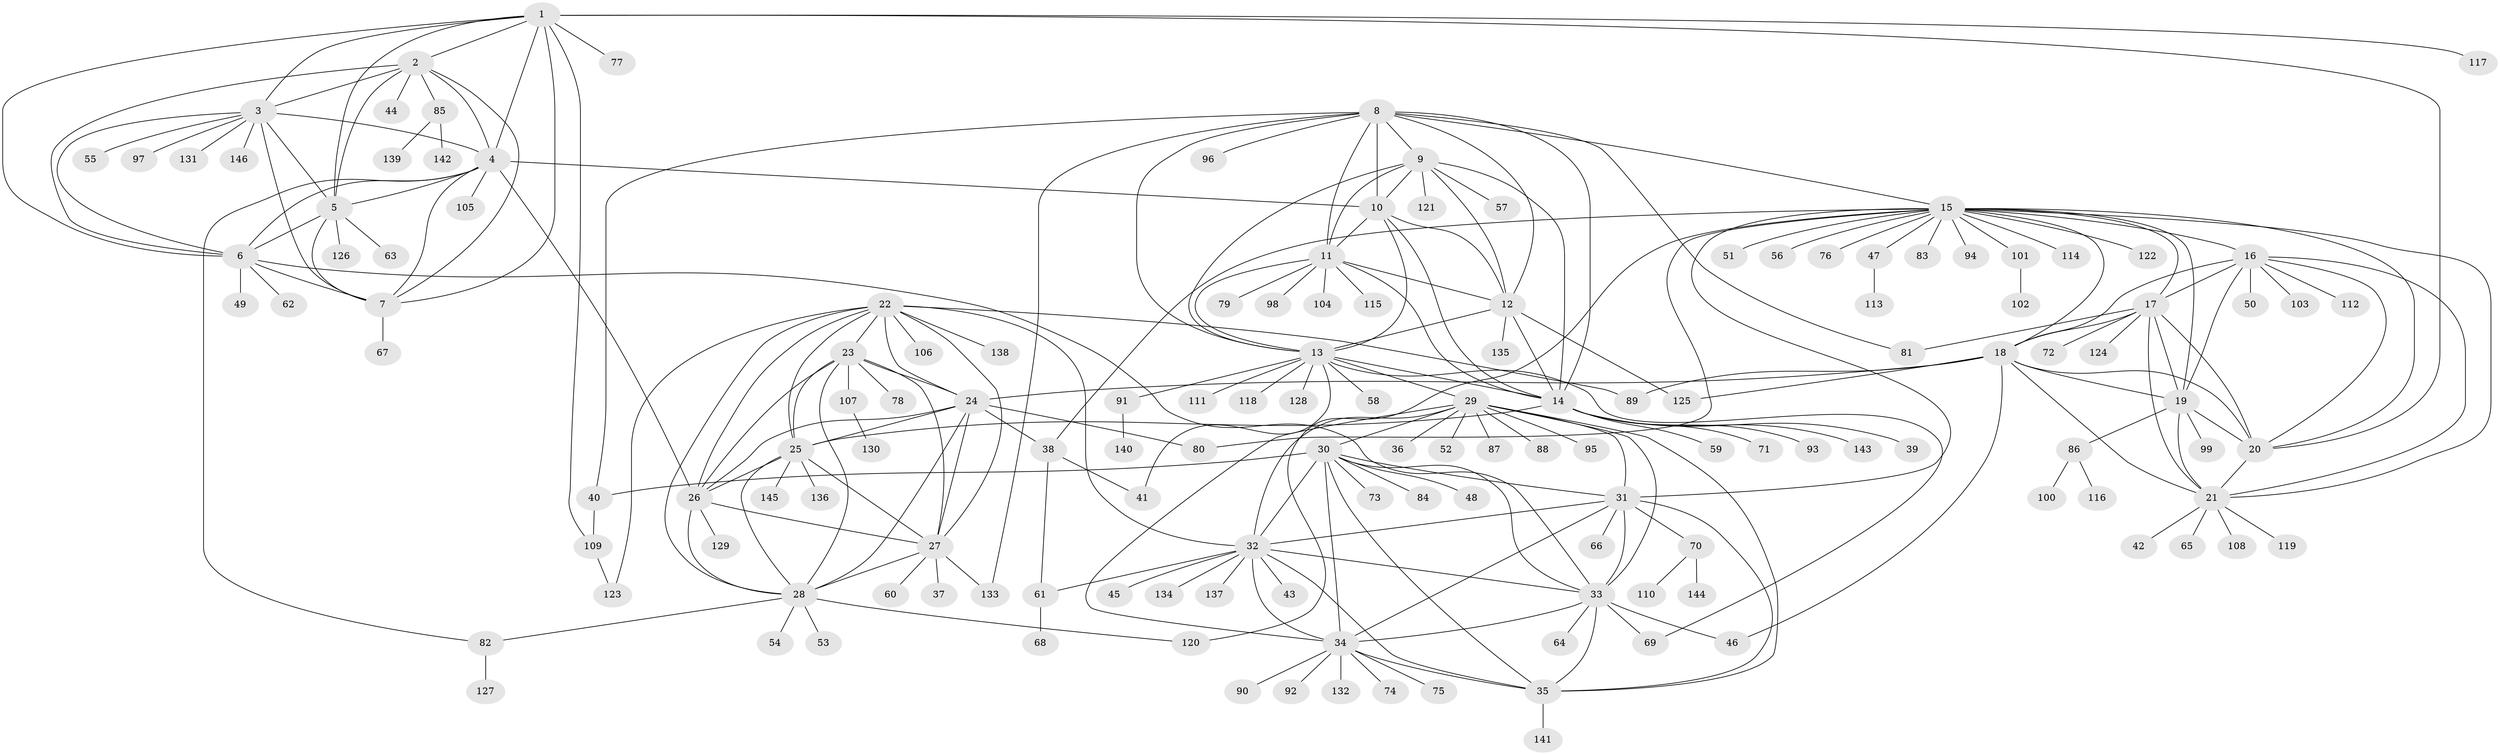 // Generated by graph-tools (version 1.1) at 2025/55/03/09/25 04:55:48]
// undirected, 146 vertices, 241 edges
graph export_dot {
graph [start="1"]
  node [color=gray90,style=filled];
  1;
  2;
  3;
  4;
  5;
  6;
  7;
  8;
  9;
  10;
  11;
  12;
  13;
  14;
  15;
  16;
  17;
  18;
  19;
  20;
  21;
  22;
  23;
  24;
  25;
  26;
  27;
  28;
  29;
  30;
  31;
  32;
  33;
  34;
  35;
  36;
  37;
  38;
  39;
  40;
  41;
  42;
  43;
  44;
  45;
  46;
  47;
  48;
  49;
  50;
  51;
  52;
  53;
  54;
  55;
  56;
  57;
  58;
  59;
  60;
  61;
  62;
  63;
  64;
  65;
  66;
  67;
  68;
  69;
  70;
  71;
  72;
  73;
  74;
  75;
  76;
  77;
  78;
  79;
  80;
  81;
  82;
  83;
  84;
  85;
  86;
  87;
  88;
  89;
  90;
  91;
  92;
  93;
  94;
  95;
  96;
  97;
  98;
  99;
  100;
  101;
  102;
  103;
  104;
  105;
  106;
  107;
  108;
  109;
  110;
  111;
  112;
  113;
  114;
  115;
  116;
  117;
  118;
  119;
  120;
  121;
  122;
  123;
  124;
  125;
  126;
  127;
  128;
  129;
  130;
  131;
  132;
  133;
  134;
  135;
  136;
  137;
  138;
  139;
  140;
  141;
  142;
  143;
  144;
  145;
  146;
  1 -- 2;
  1 -- 3;
  1 -- 4;
  1 -- 5;
  1 -- 6;
  1 -- 7;
  1 -- 20;
  1 -- 77;
  1 -- 109;
  1 -- 117;
  2 -- 3;
  2 -- 4;
  2 -- 5;
  2 -- 6;
  2 -- 7;
  2 -- 44;
  2 -- 85;
  3 -- 4;
  3 -- 5;
  3 -- 6;
  3 -- 7;
  3 -- 55;
  3 -- 97;
  3 -- 131;
  3 -- 146;
  4 -- 5;
  4 -- 6;
  4 -- 7;
  4 -- 10;
  4 -- 26;
  4 -- 82;
  4 -- 105;
  5 -- 6;
  5 -- 7;
  5 -- 63;
  5 -- 126;
  6 -- 7;
  6 -- 33;
  6 -- 49;
  6 -- 62;
  7 -- 67;
  8 -- 9;
  8 -- 10;
  8 -- 11;
  8 -- 12;
  8 -- 13;
  8 -- 14;
  8 -- 15;
  8 -- 40;
  8 -- 81;
  8 -- 96;
  8 -- 133;
  9 -- 10;
  9 -- 11;
  9 -- 12;
  9 -- 13;
  9 -- 14;
  9 -- 57;
  9 -- 121;
  10 -- 11;
  10 -- 12;
  10 -- 13;
  10 -- 14;
  11 -- 12;
  11 -- 13;
  11 -- 14;
  11 -- 79;
  11 -- 98;
  11 -- 104;
  11 -- 115;
  12 -- 13;
  12 -- 14;
  12 -- 125;
  12 -- 135;
  13 -- 14;
  13 -- 29;
  13 -- 41;
  13 -- 58;
  13 -- 69;
  13 -- 91;
  13 -- 111;
  13 -- 118;
  13 -- 128;
  14 -- 25;
  14 -- 39;
  14 -- 59;
  14 -- 71;
  14 -- 93;
  14 -- 143;
  15 -- 16;
  15 -- 17;
  15 -- 18;
  15 -- 19;
  15 -- 20;
  15 -- 21;
  15 -- 31;
  15 -- 38;
  15 -- 47;
  15 -- 51;
  15 -- 56;
  15 -- 76;
  15 -- 80;
  15 -- 83;
  15 -- 94;
  15 -- 101;
  15 -- 114;
  15 -- 120;
  15 -- 122;
  16 -- 17;
  16 -- 18;
  16 -- 19;
  16 -- 20;
  16 -- 21;
  16 -- 50;
  16 -- 103;
  16 -- 112;
  17 -- 18;
  17 -- 19;
  17 -- 20;
  17 -- 21;
  17 -- 72;
  17 -- 81;
  17 -- 124;
  18 -- 19;
  18 -- 20;
  18 -- 21;
  18 -- 24;
  18 -- 46;
  18 -- 89;
  18 -- 125;
  19 -- 20;
  19 -- 21;
  19 -- 86;
  19 -- 99;
  20 -- 21;
  21 -- 42;
  21 -- 65;
  21 -- 108;
  21 -- 119;
  22 -- 23;
  22 -- 24;
  22 -- 25;
  22 -- 26;
  22 -- 27;
  22 -- 28;
  22 -- 32;
  22 -- 89;
  22 -- 106;
  22 -- 123;
  22 -- 138;
  23 -- 24;
  23 -- 25;
  23 -- 26;
  23 -- 27;
  23 -- 28;
  23 -- 78;
  23 -- 107;
  24 -- 25;
  24 -- 26;
  24 -- 27;
  24 -- 28;
  24 -- 38;
  24 -- 80;
  25 -- 26;
  25 -- 27;
  25 -- 28;
  25 -- 136;
  25 -- 145;
  26 -- 27;
  26 -- 28;
  26 -- 129;
  27 -- 28;
  27 -- 37;
  27 -- 60;
  27 -- 133;
  28 -- 53;
  28 -- 54;
  28 -- 82;
  28 -- 120;
  29 -- 30;
  29 -- 31;
  29 -- 32;
  29 -- 33;
  29 -- 34;
  29 -- 35;
  29 -- 36;
  29 -- 52;
  29 -- 87;
  29 -- 88;
  29 -- 95;
  30 -- 31;
  30 -- 32;
  30 -- 33;
  30 -- 34;
  30 -- 35;
  30 -- 40;
  30 -- 48;
  30 -- 73;
  30 -- 84;
  31 -- 32;
  31 -- 33;
  31 -- 34;
  31 -- 35;
  31 -- 66;
  31 -- 70;
  32 -- 33;
  32 -- 34;
  32 -- 35;
  32 -- 43;
  32 -- 45;
  32 -- 61;
  32 -- 134;
  32 -- 137;
  33 -- 34;
  33 -- 35;
  33 -- 46;
  33 -- 64;
  33 -- 69;
  34 -- 35;
  34 -- 74;
  34 -- 75;
  34 -- 90;
  34 -- 92;
  34 -- 132;
  35 -- 141;
  38 -- 41;
  38 -- 61;
  40 -- 109;
  47 -- 113;
  61 -- 68;
  70 -- 110;
  70 -- 144;
  82 -- 127;
  85 -- 139;
  85 -- 142;
  86 -- 100;
  86 -- 116;
  91 -- 140;
  101 -- 102;
  107 -- 130;
  109 -- 123;
}
